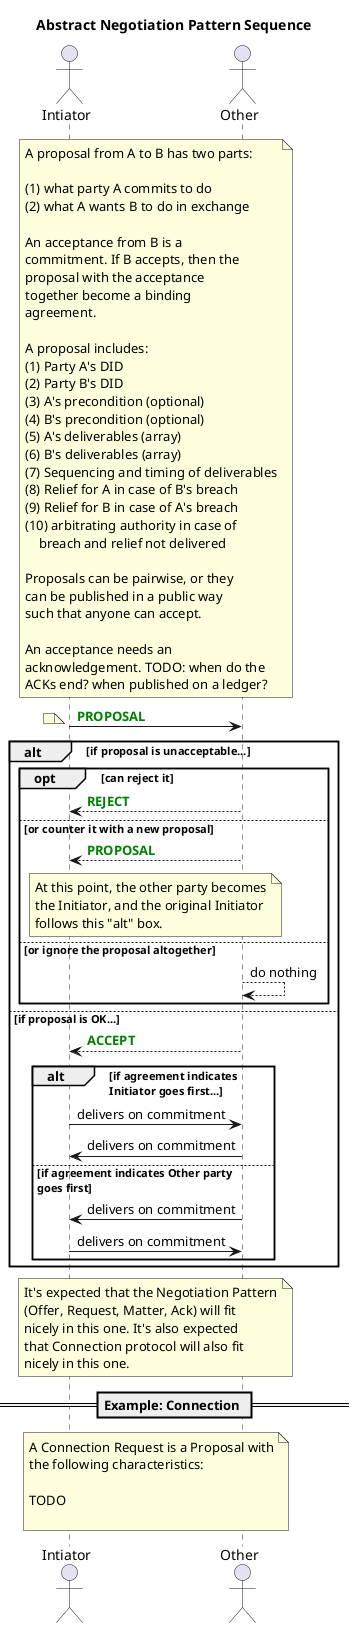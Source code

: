 @startuml
title Abstract Negotiation Pattern Sequence
actor Intiator as a
actor Other as b

note over a,b
A proposal from A to B has two parts:

(1) what party A commits to do
(2) what A wants B to do in exchange

An acceptance from B is a
commitment. If B accepts, then the
proposal with the acceptance
together become a binding
agreement.

A proposal includes:
(1) Party A's DID
(2) Party B's DID
(3) A's precondition (optional)
(4) B's precondition (optional)
(5) A's deliverables (array)
(6) B's deliverables (array)
(7) Sequencing and timing of deliverables
(8) Relief for A in case of B's breach
(9) Relief for B in case of A's breach
(10) arbitrating authority in case of
    breach and relief not delivered

Proposals can be pairwise, or they
can be published in a public way
such that anyone can accept.

An acceptance needs an
acknowledgement. TODO: when do the
ACKs end? when published on a ledger?
end note

a -> b : <font color=green><b>PROPOSAL
note left
end note

alt if proposal is unacceptable...
opt can reject it
a <-- b : <font color=green><b>REJECT
else or counter it with a new proposal
a <-- b : <font color=green><b>PROPOSAL
note over a,b
At this point, the other party becomes
the Initiator, and the original Initiator
follows this "alt" box.
end note

else or ignore the proposal altogether
b --> b : do nothing
end
else if proposal is OK...
a <-- b : <font color=green><b>ACCEPT
alt if agreement indicates\nInitiator goes first...
a -> b : delivers on commitment
a <- b : delivers on commitment
else if agreement indicates Other party\ngoes first
a <- b : delivers on commitment
a -> b : delivers on commitment
end
end

note over a,b
It's expected that the Negotiation Pattern
(Offer, Request, Matter, Ack) will fit
nicely in this one. It's also expected
that Connection protocol will also fit
nicely in this one.
end note

== Example: Connection ==

note over a,b
A Connection Request is a Proposal with
the following characteristics:

TODO

end note



@enduml
